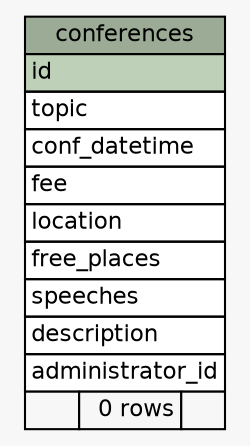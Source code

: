 // dot 2.38.0 on Windows 10 10.0
// SchemaSpy rev 590
digraph "conferences" {
  graph [
    rankdir="RL"
    bgcolor="#f7f7f7"
    nodesep="0.18"
    ranksep="0.46"
    fontname="Helvetica"
    fontsize="11"
  ];
  node [
    fontname="Helvetica"
    fontsize="11"
    shape="plaintext"
  ];
  edge [
    arrowsize="0.8"
  ];
  "conferences" [
    label=<
    <TABLE BORDER="0" CELLBORDER="1" CELLSPACING="0" BGCOLOR="#ffffff">
      <TR><TD COLSPAN="3" BGCOLOR="#9bab96" ALIGN="CENTER">conferences</TD></TR>
      <TR><TD PORT="id" COLSPAN="3" BGCOLOR="#bed1b8" ALIGN="LEFT">id</TD></TR>
      <TR><TD PORT="topic" COLSPAN="3" ALIGN="LEFT">topic</TD></TR>
      <TR><TD PORT="conf_datetime" COLSPAN="3" ALIGN="LEFT">conf_datetime</TD></TR>
      <TR><TD PORT="fee" COLSPAN="3" ALIGN="LEFT">fee</TD></TR>
      <TR><TD PORT="location" COLSPAN="3" ALIGN="LEFT">location</TD></TR>
      <TR><TD PORT="free_places" COLSPAN="3" ALIGN="LEFT">free_places</TD></TR>
      <TR><TD PORT="speeches" COLSPAN="3" ALIGN="LEFT">speeches</TD></TR>
      <TR><TD PORT="description" COLSPAN="3" ALIGN="LEFT">description</TD></TR>
      <TR><TD PORT="administrator_id" COLSPAN="3" ALIGN="LEFT">administrator_id</TD></TR>
      <TR><TD ALIGN="LEFT" BGCOLOR="#f7f7f7">  </TD><TD ALIGN="RIGHT" BGCOLOR="#f7f7f7">0 rows</TD><TD ALIGN="RIGHT" BGCOLOR="#f7f7f7">  </TD></TR>
    </TABLE>>
    URL="tables/conferences.html"
    tooltip="conferences"
  ];
}
